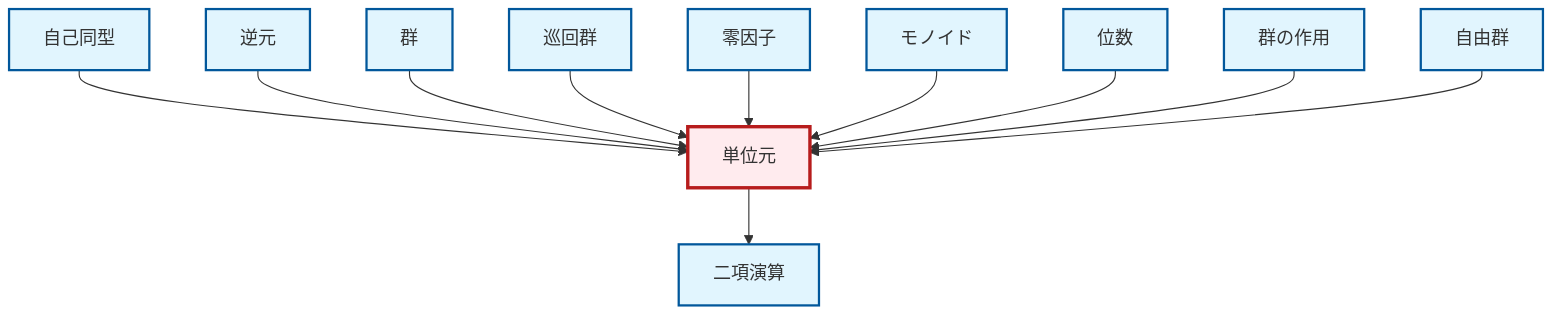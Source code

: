graph TD
    classDef definition fill:#e1f5fe,stroke:#01579b,stroke-width:2px
    classDef theorem fill:#f3e5f5,stroke:#4a148c,stroke-width:2px
    classDef axiom fill:#fff3e0,stroke:#e65100,stroke-width:2px
    classDef example fill:#e8f5e9,stroke:#1b5e20,stroke-width:2px
    classDef current fill:#ffebee,stroke:#b71c1c,stroke-width:3px
    def-identity-element["単位元"]:::definition
    def-cyclic-group["巡回群"]:::definition
    def-monoid["モノイド"]:::definition
    def-order["位数"]:::definition
    def-free-group["自由群"]:::definition
    def-inverse-element["逆元"]:::definition
    def-group-action["群の作用"]:::definition
    def-binary-operation["二項演算"]:::definition
    def-zero-divisor["零因子"]:::definition
    def-group["群"]:::definition
    def-automorphism["自己同型"]:::definition
    def-automorphism --> def-identity-element
    def-identity-element --> def-binary-operation
    def-inverse-element --> def-identity-element
    def-group --> def-identity-element
    def-cyclic-group --> def-identity-element
    def-zero-divisor --> def-identity-element
    def-monoid --> def-identity-element
    def-order --> def-identity-element
    def-group-action --> def-identity-element
    def-free-group --> def-identity-element
    class def-identity-element current